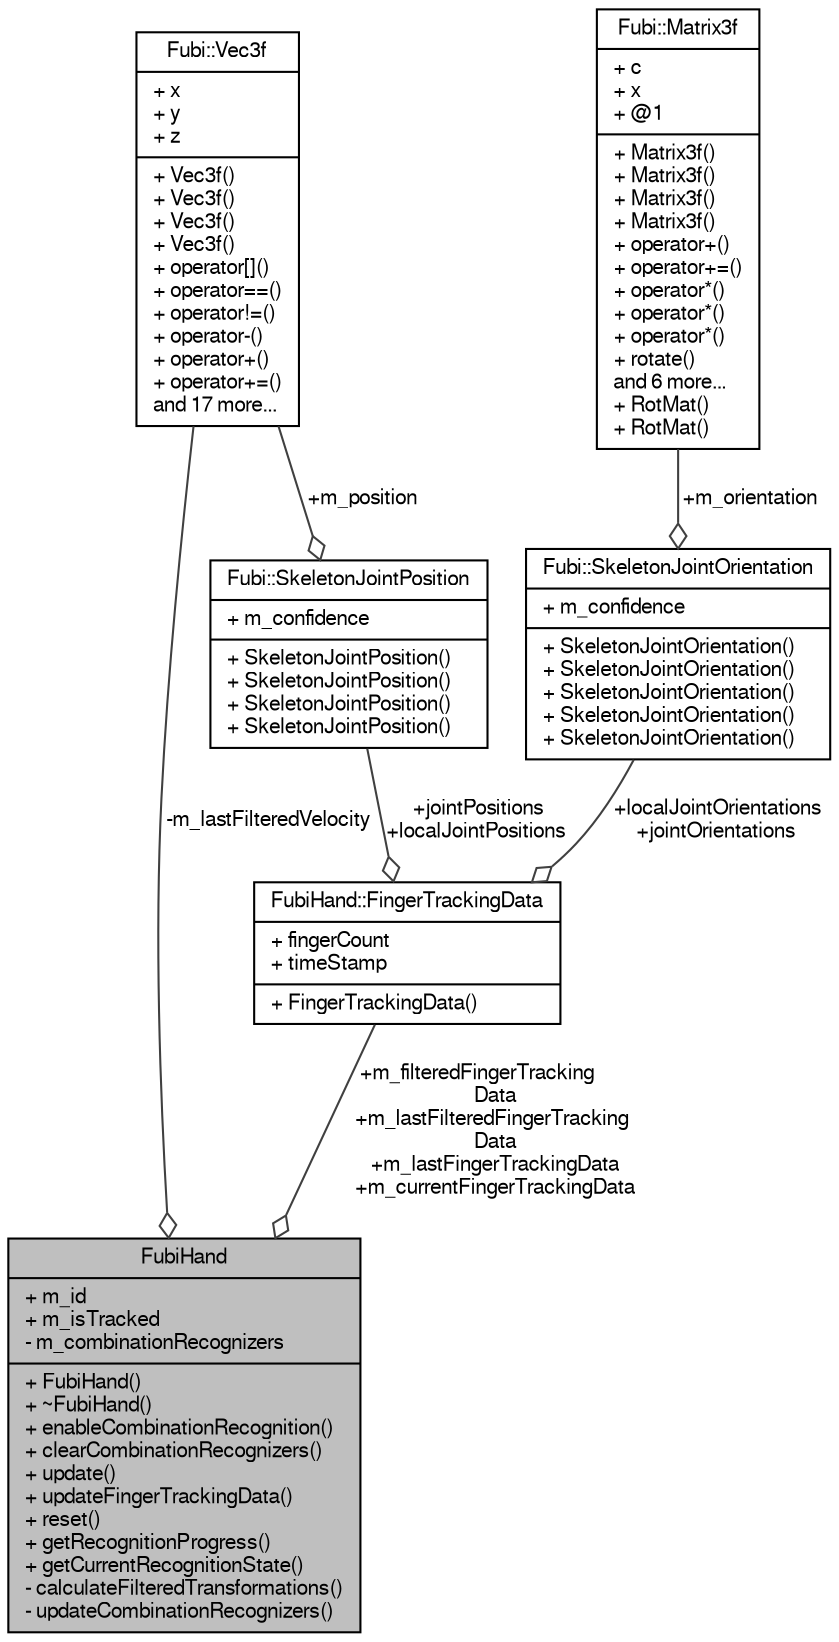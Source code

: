 digraph "FubiHand"
{
  edge [fontname="FreeSans",fontsize="10",labelfontname="FreeSans",labelfontsize="10"];
  node [fontname="FreeSans",fontsize="10",shape=record];
  Node1 [label="{FubiHand\n|+ m_id\l+ m_isTracked\l- m_combinationRecognizers\l|+ FubiHand()\l+ ~FubiHand()\l+ enableCombinationRecognition()\l+ clearCombinationRecognizers()\l+ update()\l+ updateFingerTrackingData()\l+ reset()\l+ getRecognitionProgress()\l+ getCurrentRecognitionState()\l- calculateFilteredTransformations()\l- updateCombinationRecognizers()\l}",height=0.2,width=0.4,color="black", fillcolor="grey75", style="filled" fontcolor="black"];
  Node2 -> Node1 [color="grey25",fontsize="10",style="solid",label=" -m_lastFilteredVelocity" ,arrowhead="odiamond",fontname="FreeSans"];
  Node2 [label="{Fubi::Vec3f\n|+ x\l+ y\l+ z\l|+ Vec3f()\l+ Vec3f()\l+ Vec3f()\l+ Vec3f()\l+ operator[]()\l+ operator==()\l+ operator!=()\l+ operator-()\l+ operator+()\l+ operator+=()\land 17 more...\l}",height=0.2,width=0.4,color="black", fillcolor="white", style="filled",URL="$a00036.html",tooltip="Vector class with three components. "];
  Node3 -> Node1 [color="grey25",fontsize="10",style="solid",label=" +m_filteredFingerTracking\lData\n+m_lastFilteredFingerTracking\lData\n+m_lastFingerTrackingData\n+m_currentFingerTrackingData" ,arrowhead="odiamond",fontname="FreeSans"];
  Node3 [label="{FubiHand::FingerTrackingData\n|+ fingerCount\l+ timeStamp\l|+ FingerTrackingData()\l}",height=0.2,width=0.4,color="black", fillcolor="white", style="filled",URL="$a00009.html",tooltip="Tracking data with global and local positions/orientations, the current finger count and a timestamp..."];
  Node4 -> Node3 [color="grey25",fontsize="10",style="solid",label=" +jointPositions\n+localJointPositions" ,arrowhead="odiamond",fontname="FreeSans"];
  Node4 [label="{Fubi::SkeletonJointPosition\n|+ m_confidence\l|+ SkeletonJointPosition()\l+ SkeletonJointPosition()\l+ SkeletonJointPosition()\l+ SkeletonJointPosition()\l}",height=0.2,width=0.4,color="black", fillcolor="white", style="filled",URL="$a00032.html",tooltip="SkeletonJointPosition contains the position (Vec3f) and tracking confidence for a skeleton joint..."];
  Node2 -> Node4 [color="grey25",fontsize="10",style="solid",label=" +m_position" ,arrowhead="odiamond",fontname="FreeSans"];
  Node5 -> Node3 [color="grey25",fontsize="10",style="solid",label=" +localJointOrientations\n+jointOrientations" ,arrowhead="odiamond",fontname="FreeSans"];
  Node5 [label="{Fubi::SkeletonJointOrientation\n|+ m_confidence\l|+ SkeletonJointOrientation()\l+ SkeletonJointOrientation()\l+ SkeletonJointOrientation()\l+ SkeletonJointOrientation()\l+ SkeletonJointOrientation()\l}",height=0.2,width=0.4,color="black", fillcolor="white", style="filled",URL="$a00031.html",tooltip="SkeletonJointOrientation contains the orientation (Matrix3f) and tracking confidence for a skeleton j..."];
  Node6 -> Node5 [color="grey25",fontsize="10",style="solid",label=" +m_orientation" ,arrowhead="odiamond",fontname="FreeSans"];
  Node6 [label="{Fubi::Matrix3f\n|+ c\l+ x\l+ @1\l|+ Matrix3f()\l+ Matrix3f()\l+ Matrix3f()\l+ Matrix3f()\l+ operator+()\l+ operator+=()\l+ operator*()\l+ operator*()\l+ operator*()\l+ rotate()\land 6 more...\l+ RotMat()\l+ RotMat()\l}",height=0.2,width=0.4,color="black", fillcolor="white", style="filled",URL="$a00017.html",tooltip="Matrix class with 3x3 layout (rotation matrices) "];
}

